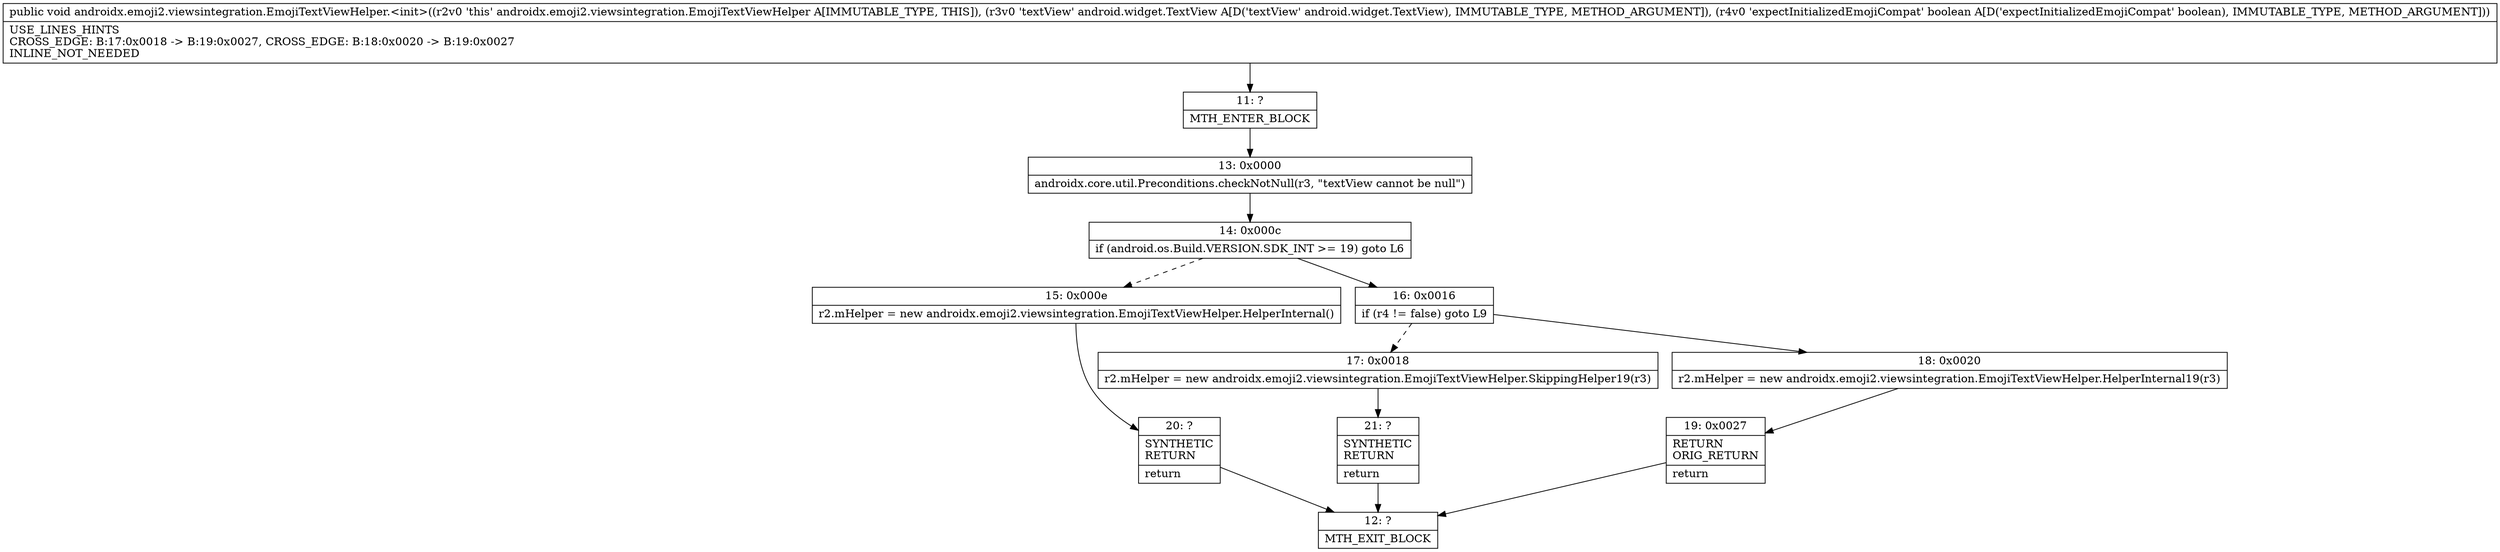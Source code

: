digraph "CFG forandroidx.emoji2.viewsintegration.EmojiTextViewHelper.\<init\>(Landroid\/widget\/TextView;Z)V" {
Node_11 [shape=record,label="{11\:\ ?|MTH_ENTER_BLOCK\l}"];
Node_13 [shape=record,label="{13\:\ 0x0000|androidx.core.util.Preconditions.checkNotNull(r3, \"textView cannot be null\")\l}"];
Node_14 [shape=record,label="{14\:\ 0x000c|if (android.os.Build.VERSION.SDK_INT \>= 19) goto L6\l}"];
Node_15 [shape=record,label="{15\:\ 0x000e|r2.mHelper = new androidx.emoji2.viewsintegration.EmojiTextViewHelper.HelperInternal()\l}"];
Node_20 [shape=record,label="{20\:\ ?|SYNTHETIC\lRETURN\l|return\l}"];
Node_12 [shape=record,label="{12\:\ ?|MTH_EXIT_BLOCK\l}"];
Node_16 [shape=record,label="{16\:\ 0x0016|if (r4 != false) goto L9\l}"];
Node_17 [shape=record,label="{17\:\ 0x0018|r2.mHelper = new androidx.emoji2.viewsintegration.EmojiTextViewHelper.SkippingHelper19(r3)\l}"];
Node_21 [shape=record,label="{21\:\ ?|SYNTHETIC\lRETURN\l|return\l}"];
Node_18 [shape=record,label="{18\:\ 0x0020|r2.mHelper = new androidx.emoji2.viewsintegration.EmojiTextViewHelper.HelperInternal19(r3)\l}"];
Node_19 [shape=record,label="{19\:\ 0x0027|RETURN\lORIG_RETURN\l|return\l}"];
MethodNode[shape=record,label="{public void androidx.emoji2.viewsintegration.EmojiTextViewHelper.\<init\>((r2v0 'this' androidx.emoji2.viewsintegration.EmojiTextViewHelper A[IMMUTABLE_TYPE, THIS]), (r3v0 'textView' android.widget.TextView A[D('textView' android.widget.TextView), IMMUTABLE_TYPE, METHOD_ARGUMENT]), (r4v0 'expectInitializedEmojiCompat' boolean A[D('expectInitializedEmojiCompat' boolean), IMMUTABLE_TYPE, METHOD_ARGUMENT]))  | USE_LINES_HINTS\lCROSS_EDGE: B:17:0x0018 \-\> B:19:0x0027, CROSS_EDGE: B:18:0x0020 \-\> B:19:0x0027\lINLINE_NOT_NEEDED\l}"];
MethodNode -> Node_11;Node_11 -> Node_13;
Node_13 -> Node_14;
Node_14 -> Node_15[style=dashed];
Node_14 -> Node_16;
Node_15 -> Node_20;
Node_20 -> Node_12;
Node_16 -> Node_17[style=dashed];
Node_16 -> Node_18;
Node_17 -> Node_21;
Node_21 -> Node_12;
Node_18 -> Node_19;
Node_19 -> Node_12;
}

